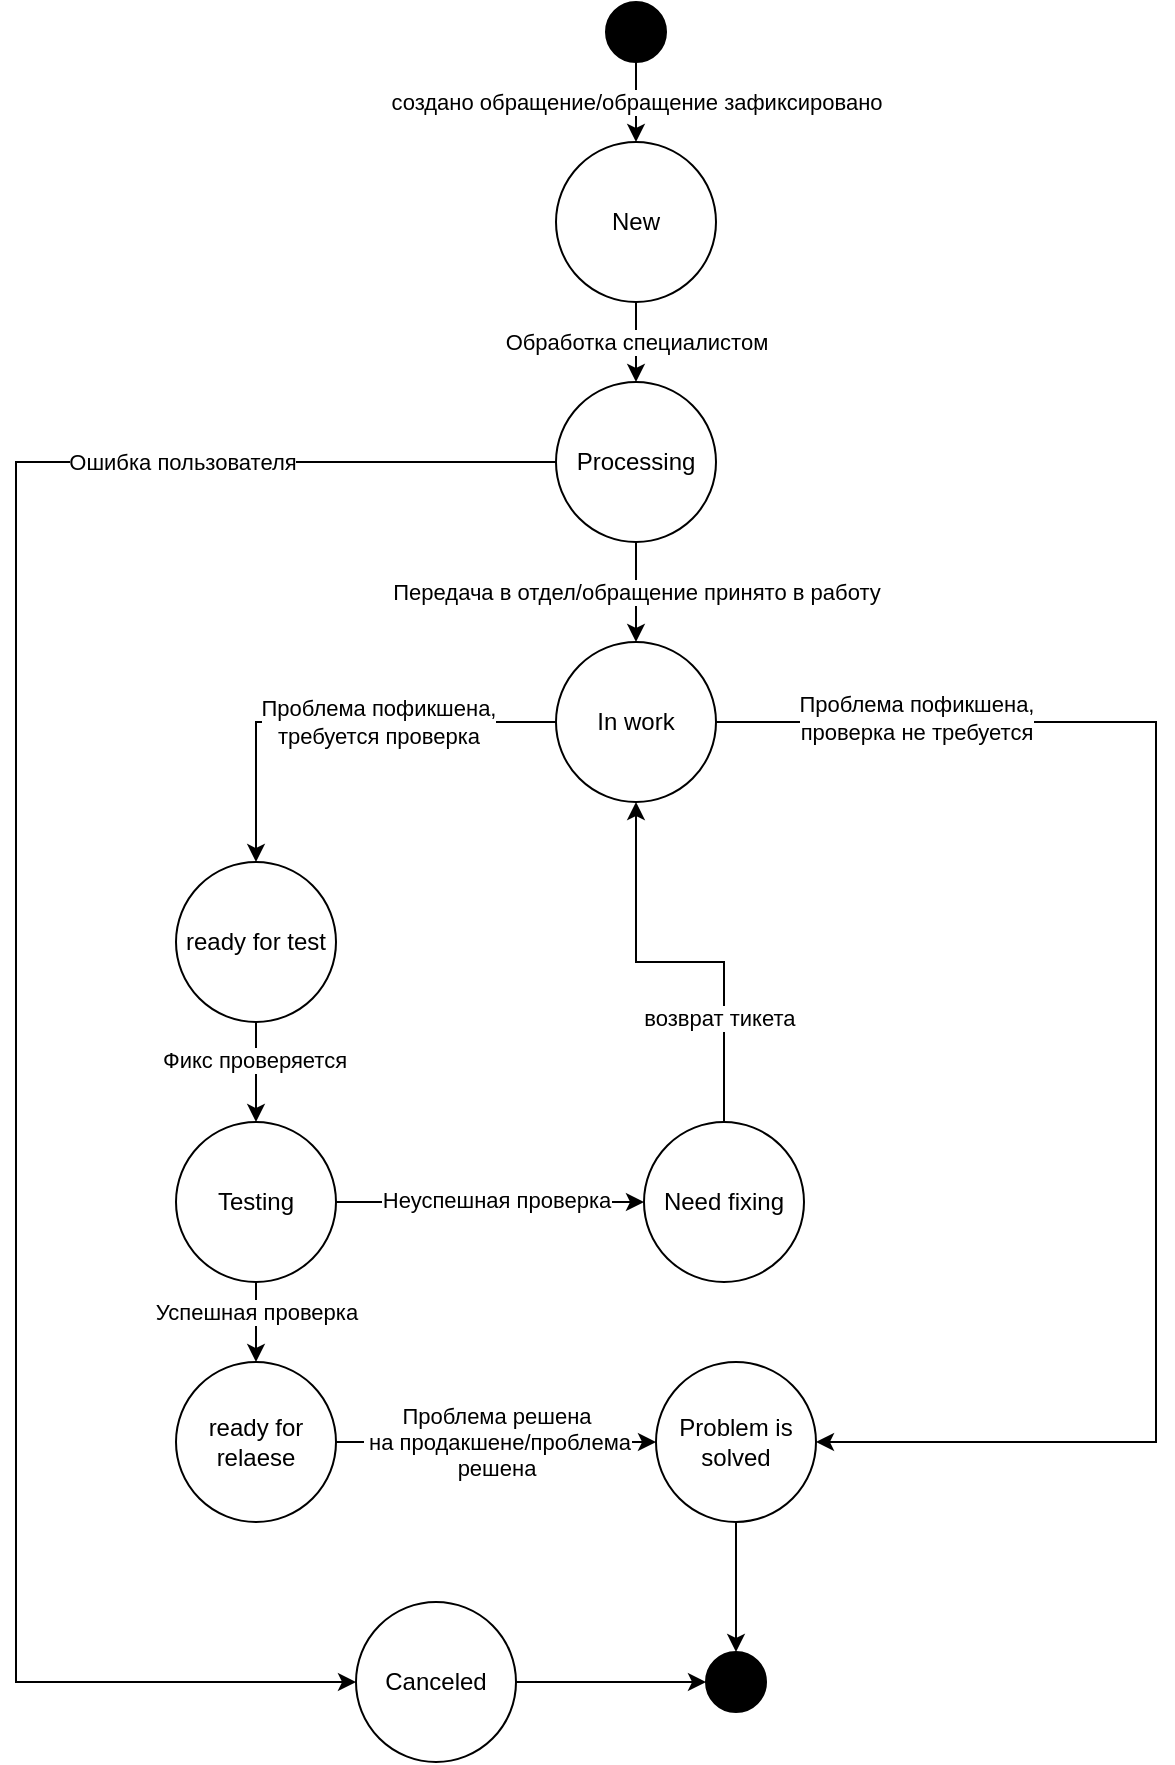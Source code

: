 <mxfile version="21.1.8" type="github">
  <diagram name="Страница 1" id="RkXb-8S4fWnHpUMPrnvh">
    <mxGraphModel dx="755" dy="609" grid="1" gridSize="10" guides="1" tooltips="1" connect="1" arrows="1" fold="1" page="1" pageScale="1" pageWidth="827" pageHeight="1169" math="0" shadow="0">
      <root>
        <mxCell id="0" />
        <mxCell id="1" parent="0" />
        <mxCell id="bf2rIBIbnjmRnptonr-x-3" value="New" style="ellipse;whiteSpace=wrap;html=1;aspect=fixed;" vertex="1" parent="1">
          <mxGeometry x="330" y="70" width="80" height="80" as="geometry" />
        </mxCell>
        <mxCell id="bf2rIBIbnjmRnptonr-x-4" value="" style="endArrow=classic;html=1;rounded=0;entryX=0.5;entryY=0;entryDx=0;entryDy=0;" edge="1" parent="1" target="bf2rIBIbnjmRnptonr-x-3">
          <mxGeometry relative="1" as="geometry">
            <mxPoint x="370" y="20.0" as="sourcePoint" />
            <mxPoint x="420" y="110" as="targetPoint" />
          </mxGeometry>
        </mxCell>
        <mxCell id="bf2rIBIbnjmRnptonr-x-5" value="создано обращение/обращение зафиксировано" style="edgeLabel;resizable=0;html=1;align=center;verticalAlign=middle;" connectable="0" vertex="1" parent="bf2rIBIbnjmRnptonr-x-4">
          <mxGeometry relative="1" as="geometry">
            <mxPoint y="5" as="offset" />
          </mxGeometry>
        </mxCell>
        <mxCell id="bf2rIBIbnjmRnptonr-x-32" style="edgeStyle=orthogonalEdgeStyle;rounded=0;orthogonalLoop=1;jettySize=auto;html=1;exitX=0;exitY=0.5;exitDx=0;exitDy=0;entryX=0;entryY=0.5;entryDx=0;entryDy=0;" edge="1" parent="1" source="bf2rIBIbnjmRnptonr-x-6" target="bf2rIBIbnjmRnptonr-x-31">
          <mxGeometry relative="1" as="geometry">
            <Array as="points">
              <mxPoint x="60" y="230" />
              <mxPoint x="60" y="840" />
            </Array>
          </mxGeometry>
        </mxCell>
        <mxCell id="bf2rIBIbnjmRnptonr-x-33" value="Ошибка пользователя" style="edgeLabel;html=1;align=center;verticalAlign=middle;resizable=0;points=[];" vertex="1" connectable="0" parent="bf2rIBIbnjmRnptonr-x-32">
          <mxGeometry x="-0.643" relative="1" as="geometry">
            <mxPoint as="offset" />
          </mxGeometry>
        </mxCell>
        <mxCell id="bf2rIBIbnjmRnptonr-x-6" value="Processing" style="ellipse;whiteSpace=wrap;html=1;aspect=fixed;" vertex="1" parent="1">
          <mxGeometry x="330" y="190" width="80" height="80" as="geometry" />
        </mxCell>
        <mxCell id="bf2rIBIbnjmRnptonr-x-8" value="" style="endArrow=classic;html=1;rounded=0;exitX=0.5;exitY=1;exitDx=0;exitDy=0;entryX=0.5;entryY=0;entryDx=0;entryDy=0;" edge="1" parent="1" source="bf2rIBIbnjmRnptonr-x-3" target="bf2rIBIbnjmRnptonr-x-6">
          <mxGeometry relative="1" as="geometry">
            <mxPoint x="320" y="210" as="sourcePoint" />
            <mxPoint x="420" y="210" as="targetPoint" />
          </mxGeometry>
        </mxCell>
        <mxCell id="bf2rIBIbnjmRnptonr-x-9" value="Обработка специалистом" style="edgeLabel;resizable=0;html=1;align=center;verticalAlign=middle;" connectable="0" vertex="1" parent="bf2rIBIbnjmRnptonr-x-8">
          <mxGeometry relative="1" as="geometry" />
        </mxCell>
        <mxCell id="bf2rIBIbnjmRnptonr-x-14" style="edgeStyle=orthogonalEdgeStyle;rounded=0;orthogonalLoop=1;jettySize=auto;html=1;entryX=0.5;entryY=0;entryDx=0;entryDy=0;" edge="1" parent="1" source="bf2rIBIbnjmRnptonr-x-10" target="bf2rIBIbnjmRnptonr-x-13">
          <mxGeometry relative="1" as="geometry" />
        </mxCell>
        <mxCell id="bf2rIBIbnjmRnptonr-x-15" value="Проблема пофикшена,&lt;br&gt;требуется проверка" style="edgeLabel;html=1;align=center;verticalAlign=middle;resizable=0;points=[];" vertex="1" connectable="0" parent="bf2rIBIbnjmRnptonr-x-14">
          <mxGeometry x="-0.192" relative="1" as="geometry">
            <mxPoint as="offset" />
          </mxGeometry>
        </mxCell>
        <mxCell id="bf2rIBIbnjmRnptonr-x-26" style="edgeStyle=orthogonalEdgeStyle;rounded=0;orthogonalLoop=1;jettySize=auto;html=1;exitX=1;exitY=0.5;exitDx=0;exitDy=0;entryX=1;entryY=0.5;entryDx=0;entryDy=0;" edge="1" parent="1" source="bf2rIBIbnjmRnptonr-x-10" target="bf2rIBIbnjmRnptonr-x-28">
          <mxGeometry relative="1" as="geometry">
            <mxPoint x="640" y="580" as="targetPoint" />
            <Array as="points">
              <mxPoint x="630" y="360" />
              <mxPoint x="630" y="720" />
            </Array>
          </mxGeometry>
        </mxCell>
        <mxCell id="bf2rIBIbnjmRnptonr-x-27" value="Проблема пофикшена,&lt;br&gt;проверка не требуется" style="edgeLabel;html=1;align=center;verticalAlign=middle;resizable=0;points=[];" vertex="1" connectable="0" parent="bf2rIBIbnjmRnptonr-x-26">
          <mxGeometry x="-0.23" y="1" relative="1" as="geometry">
            <mxPoint x="-121" y="-71" as="offset" />
          </mxGeometry>
        </mxCell>
        <mxCell id="bf2rIBIbnjmRnptonr-x-10" value="In work" style="ellipse;whiteSpace=wrap;html=1;aspect=fixed;" vertex="1" parent="1">
          <mxGeometry x="330" y="320" width="80" height="80" as="geometry" />
        </mxCell>
        <mxCell id="bf2rIBIbnjmRnptonr-x-11" value="" style="endArrow=classic;html=1;rounded=0;exitX=0.5;exitY=1;exitDx=0;exitDy=0;entryX=0.5;entryY=0;entryDx=0;entryDy=0;" edge="1" parent="1" source="bf2rIBIbnjmRnptonr-x-6" target="bf2rIBIbnjmRnptonr-x-10">
          <mxGeometry relative="1" as="geometry">
            <mxPoint x="320" y="330" as="sourcePoint" />
            <mxPoint x="420" y="330" as="targetPoint" />
          </mxGeometry>
        </mxCell>
        <mxCell id="bf2rIBIbnjmRnptonr-x-12" value="Передача в отдел/обращение принято в работу" style="edgeLabel;resizable=0;html=1;align=center;verticalAlign=middle;" connectable="0" vertex="1" parent="bf2rIBIbnjmRnptonr-x-11">
          <mxGeometry relative="1" as="geometry" />
        </mxCell>
        <mxCell id="bf2rIBIbnjmRnptonr-x-20" style="edgeStyle=orthogonalEdgeStyle;rounded=0;orthogonalLoop=1;jettySize=auto;html=1;exitX=0.5;exitY=1;exitDx=0;exitDy=0;entryX=0.5;entryY=0;entryDx=0;entryDy=0;" edge="1" parent="1" source="bf2rIBIbnjmRnptonr-x-13" target="bf2rIBIbnjmRnptonr-x-16">
          <mxGeometry relative="1" as="geometry" />
        </mxCell>
        <mxCell id="bf2rIBIbnjmRnptonr-x-21" value="Фикс проверяется" style="edgeLabel;html=1;align=center;verticalAlign=middle;resizable=0;points=[];" vertex="1" connectable="0" parent="bf2rIBIbnjmRnptonr-x-20">
          <mxGeometry x="-0.249" y="-1" relative="1" as="geometry">
            <mxPoint as="offset" />
          </mxGeometry>
        </mxCell>
        <mxCell id="bf2rIBIbnjmRnptonr-x-13" value="ready for test" style="ellipse;whiteSpace=wrap;html=1;aspect=fixed;" vertex="1" parent="1">
          <mxGeometry x="140" y="430" width="80" height="80" as="geometry" />
        </mxCell>
        <mxCell id="bf2rIBIbnjmRnptonr-x-18" style="edgeStyle=orthogonalEdgeStyle;rounded=0;orthogonalLoop=1;jettySize=auto;html=1;exitX=0.5;exitY=1;exitDx=0;exitDy=0;entryX=0.5;entryY=0;entryDx=0;entryDy=0;" edge="1" parent="1" source="bf2rIBIbnjmRnptonr-x-16" target="bf2rIBIbnjmRnptonr-x-17">
          <mxGeometry relative="1" as="geometry" />
        </mxCell>
        <mxCell id="bf2rIBIbnjmRnptonr-x-19" value="Успешная проверка" style="edgeLabel;html=1;align=center;verticalAlign=middle;resizable=0;points=[];" vertex="1" connectable="0" parent="bf2rIBIbnjmRnptonr-x-18">
          <mxGeometry x="-0.257" relative="1" as="geometry">
            <mxPoint as="offset" />
          </mxGeometry>
        </mxCell>
        <mxCell id="bf2rIBIbnjmRnptonr-x-23" style="edgeStyle=orthogonalEdgeStyle;rounded=0;orthogonalLoop=1;jettySize=auto;html=1;exitX=1;exitY=0.5;exitDx=0;exitDy=0;entryX=0;entryY=0.5;entryDx=0;entryDy=0;" edge="1" parent="1" source="bf2rIBIbnjmRnptonr-x-16" target="bf2rIBIbnjmRnptonr-x-22">
          <mxGeometry relative="1" as="geometry" />
        </mxCell>
        <mxCell id="bf2rIBIbnjmRnptonr-x-24" value="Неуспешная проверка" style="edgeLabel;html=1;align=center;verticalAlign=middle;resizable=0;points=[];" vertex="1" connectable="0" parent="bf2rIBIbnjmRnptonr-x-23">
          <mxGeometry x="0.25" y="1" relative="1" as="geometry">
            <mxPoint x="-17" as="offset" />
          </mxGeometry>
        </mxCell>
        <mxCell id="bf2rIBIbnjmRnptonr-x-16" value="Testing" style="ellipse;whiteSpace=wrap;html=1;aspect=fixed;" vertex="1" parent="1">
          <mxGeometry x="140" y="560" width="80" height="80" as="geometry" />
        </mxCell>
        <mxCell id="bf2rIBIbnjmRnptonr-x-29" style="edgeStyle=orthogonalEdgeStyle;rounded=0;orthogonalLoop=1;jettySize=auto;html=1;" edge="1" parent="1" source="bf2rIBIbnjmRnptonr-x-17" target="bf2rIBIbnjmRnptonr-x-28">
          <mxGeometry relative="1" as="geometry" />
        </mxCell>
        <mxCell id="bf2rIBIbnjmRnptonr-x-30" value="Проблема решена&lt;br&gt;&amp;nbsp;на продакшене/проблема&lt;br&gt;решена" style="edgeLabel;html=1;align=center;verticalAlign=middle;resizable=0;points=[];" vertex="1" connectable="0" parent="bf2rIBIbnjmRnptonr-x-29">
          <mxGeometry x="-0.222" y="-2" relative="1" as="geometry">
            <mxPoint x="18" y="-2" as="offset" />
          </mxGeometry>
        </mxCell>
        <mxCell id="bf2rIBIbnjmRnptonr-x-17" value="ready for relaese&lt;span id=&quot;docs-internal-guid-b1327813-7fff-3574-d352-51674acb50ad&quot;&gt;&lt;/span&gt;" style="ellipse;whiteSpace=wrap;html=1;aspect=fixed;" vertex="1" parent="1">
          <mxGeometry x="140" y="680" width="80" height="80" as="geometry" />
        </mxCell>
        <mxCell id="bf2rIBIbnjmRnptonr-x-25" style="edgeStyle=orthogonalEdgeStyle;rounded=0;orthogonalLoop=1;jettySize=auto;html=1;exitX=0.5;exitY=0;exitDx=0;exitDy=0;entryX=0.5;entryY=1;entryDx=0;entryDy=0;" edge="1" parent="1" source="bf2rIBIbnjmRnptonr-x-22" target="bf2rIBIbnjmRnptonr-x-10">
          <mxGeometry relative="1" as="geometry" />
        </mxCell>
        <mxCell id="bf2rIBIbnjmRnptonr-x-41" value="возврат тикета&amp;nbsp;" style="edgeLabel;html=1;align=center;verticalAlign=middle;resizable=0;points=[];" vertex="1" connectable="0" parent="bf2rIBIbnjmRnptonr-x-25">
          <mxGeometry x="-0.491" y="1" relative="1" as="geometry">
            <mxPoint as="offset" />
          </mxGeometry>
        </mxCell>
        <mxCell id="bf2rIBIbnjmRnptonr-x-22" value="Need fixing" style="ellipse;whiteSpace=wrap;html=1;aspect=fixed;" vertex="1" parent="1">
          <mxGeometry x="374" y="560" width="80" height="80" as="geometry" />
        </mxCell>
        <mxCell id="bf2rIBIbnjmRnptonr-x-36" style="edgeStyle=orthogonalEdgeStyle;rounded=0;orthogonalLoop=1;jettySize=auto;html=1;entryX=0.5;entryY=0;entryDx=0;entryDy=0;" edge="1" parent="1" source="bf2rIBIbnjmRnptonr-x-28" target="bf2rIBIbnjmRnptonr-x-37">
          <mxGeometry relative="1" as="geometry">
            <mxPoint x="420" y="840" as="targetPoint" />
          </mxGeometry>
        </mxCell>
        <mxCell id="bf2rIBIbnjmRnptonr-x-28" value="Problem is solved" style="ellipse;whiteSpace=wrap;html=1;aspect=fixed;" vertex="1" parent="1">
          <mxGeometry x="380" y="680" width="80" height="80" as="geometry" />
        </mxCell>
        <mxCell id="bf2rIBIbnjmRnptonr-x-35" style="edgeStyle=orthogonalEdgeStyle;rounded=0;orthogonalLoop=1;jettySize=auto;html=1;entryX=0;entryY=0.5;entryDx=0;entryDy=0;" edge="1" parent="1" source="bf2rIBIbnjmRnptonr-x-31" target="bf2rIBIbnjmRnptonr-x-37">
          <mxGeometry relative="1" as="geometry">
            <mxPoint x="420" y="850" as="targetPoint" />
          </mxGeometry>
        </mxCell>
        <mxCell id="bf2rIBIbnjmRnptonr-x-31" value="Canceled" style="ellipse;whiteSpace=wrap;html=1;aspect=fixed;" vertex="1" parent="1">
          <mxGeometry x="230" y="800" width="80" height="80" as="geometry" />
        </mxCell>
        <mxCell id="bf2rIBIbnjmRnptonr-x-37" value="" style="ellipse;whiteSpace=wrap;html=1;aspect=fixed;fillColor=#000000;" vertex="1" parent="1">
          <mxGeometry x="405" y="825" width="30" height="30" as="geometry" />
        </mxCell>
        <mxCell id="bf2rIBIbnjmRnptonr-x-38" value="" style="ellipse;whiteSpace=wrap;html=1;aspect=fixed;fillColor=#000000;" vertex="1" parent="1">
          <mxGeometry x="355" width="30" height="30" as="geometry" />
        </mxCell>
      </root>
    </mxGraphModel>
  </diagram>
</mxfile>
